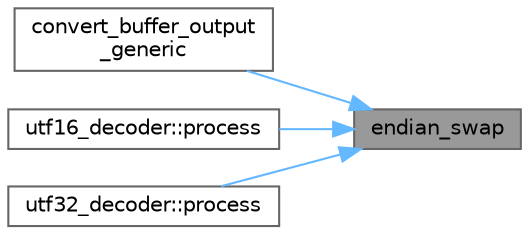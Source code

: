digraph "endian_swap"
{
 // INTERACTIVE_SVG=YES
 // LATEX_PDF_SIZE
  bgcolor="transparent";
  edge [fontname=Helvetica,fontsize=10,labelfontname=Helvetica,labelfontsize=10];
  node [fontname=Helvetica,fontsize=10,shape=box,height=0.2,width=0.4];
  rankdir="RL";
  Node1 [id="Node000001",label="endian_swap",height=0.2,width=0.4,color="gray40", fillcolor="grey60", style="filled", fontcolor="black",tooltip=" "];
  Node1 -> Node2 [id="edge1_Node000001_Node000002",dir="back",color="steelblue1",style="solid",tooltip=" "];
  Node2 [id="Node000002",label="convert_buffer_output\l_generic",height=0.2,width=0.4,color="grey40", fillcolor="white", style="filled",URL="$db/d20/pugixml_8cpp.html#a9dd70e464b11d0dcfa088fa4fa4f6ba2",tooltip=" "];
  Node1 -> Node3 [id="edge2_Node000001_Node000003",dir="back",color="steelblue1",style="solid",tooltip=" "];
  Node3 [id="Node000003",label="utf16_decoder::process",height=0.2,width=0.4,color="grey40", fillcolor="white", style="filled",URL="$d5/d62/structutf16__decoder.html#a76791119a94c0105611212b8ee1ea86d",tooltip=" "];
  Node1 -> Node4 [id="edge3_Node000001_Node000004",dir="back",color="steelblue1",style="solid",tooltip=" "];
  Node4 [id="Node000004",label="utf32_decoder::process",height=0.2,width=0.4,color="grey40", fillcolor="white", style="filled",URL="$d8/d73/structutf32__decoder.html#ac23eaccb8e66b323c3509b0c2307bc3f",tooltip=" "];
}
